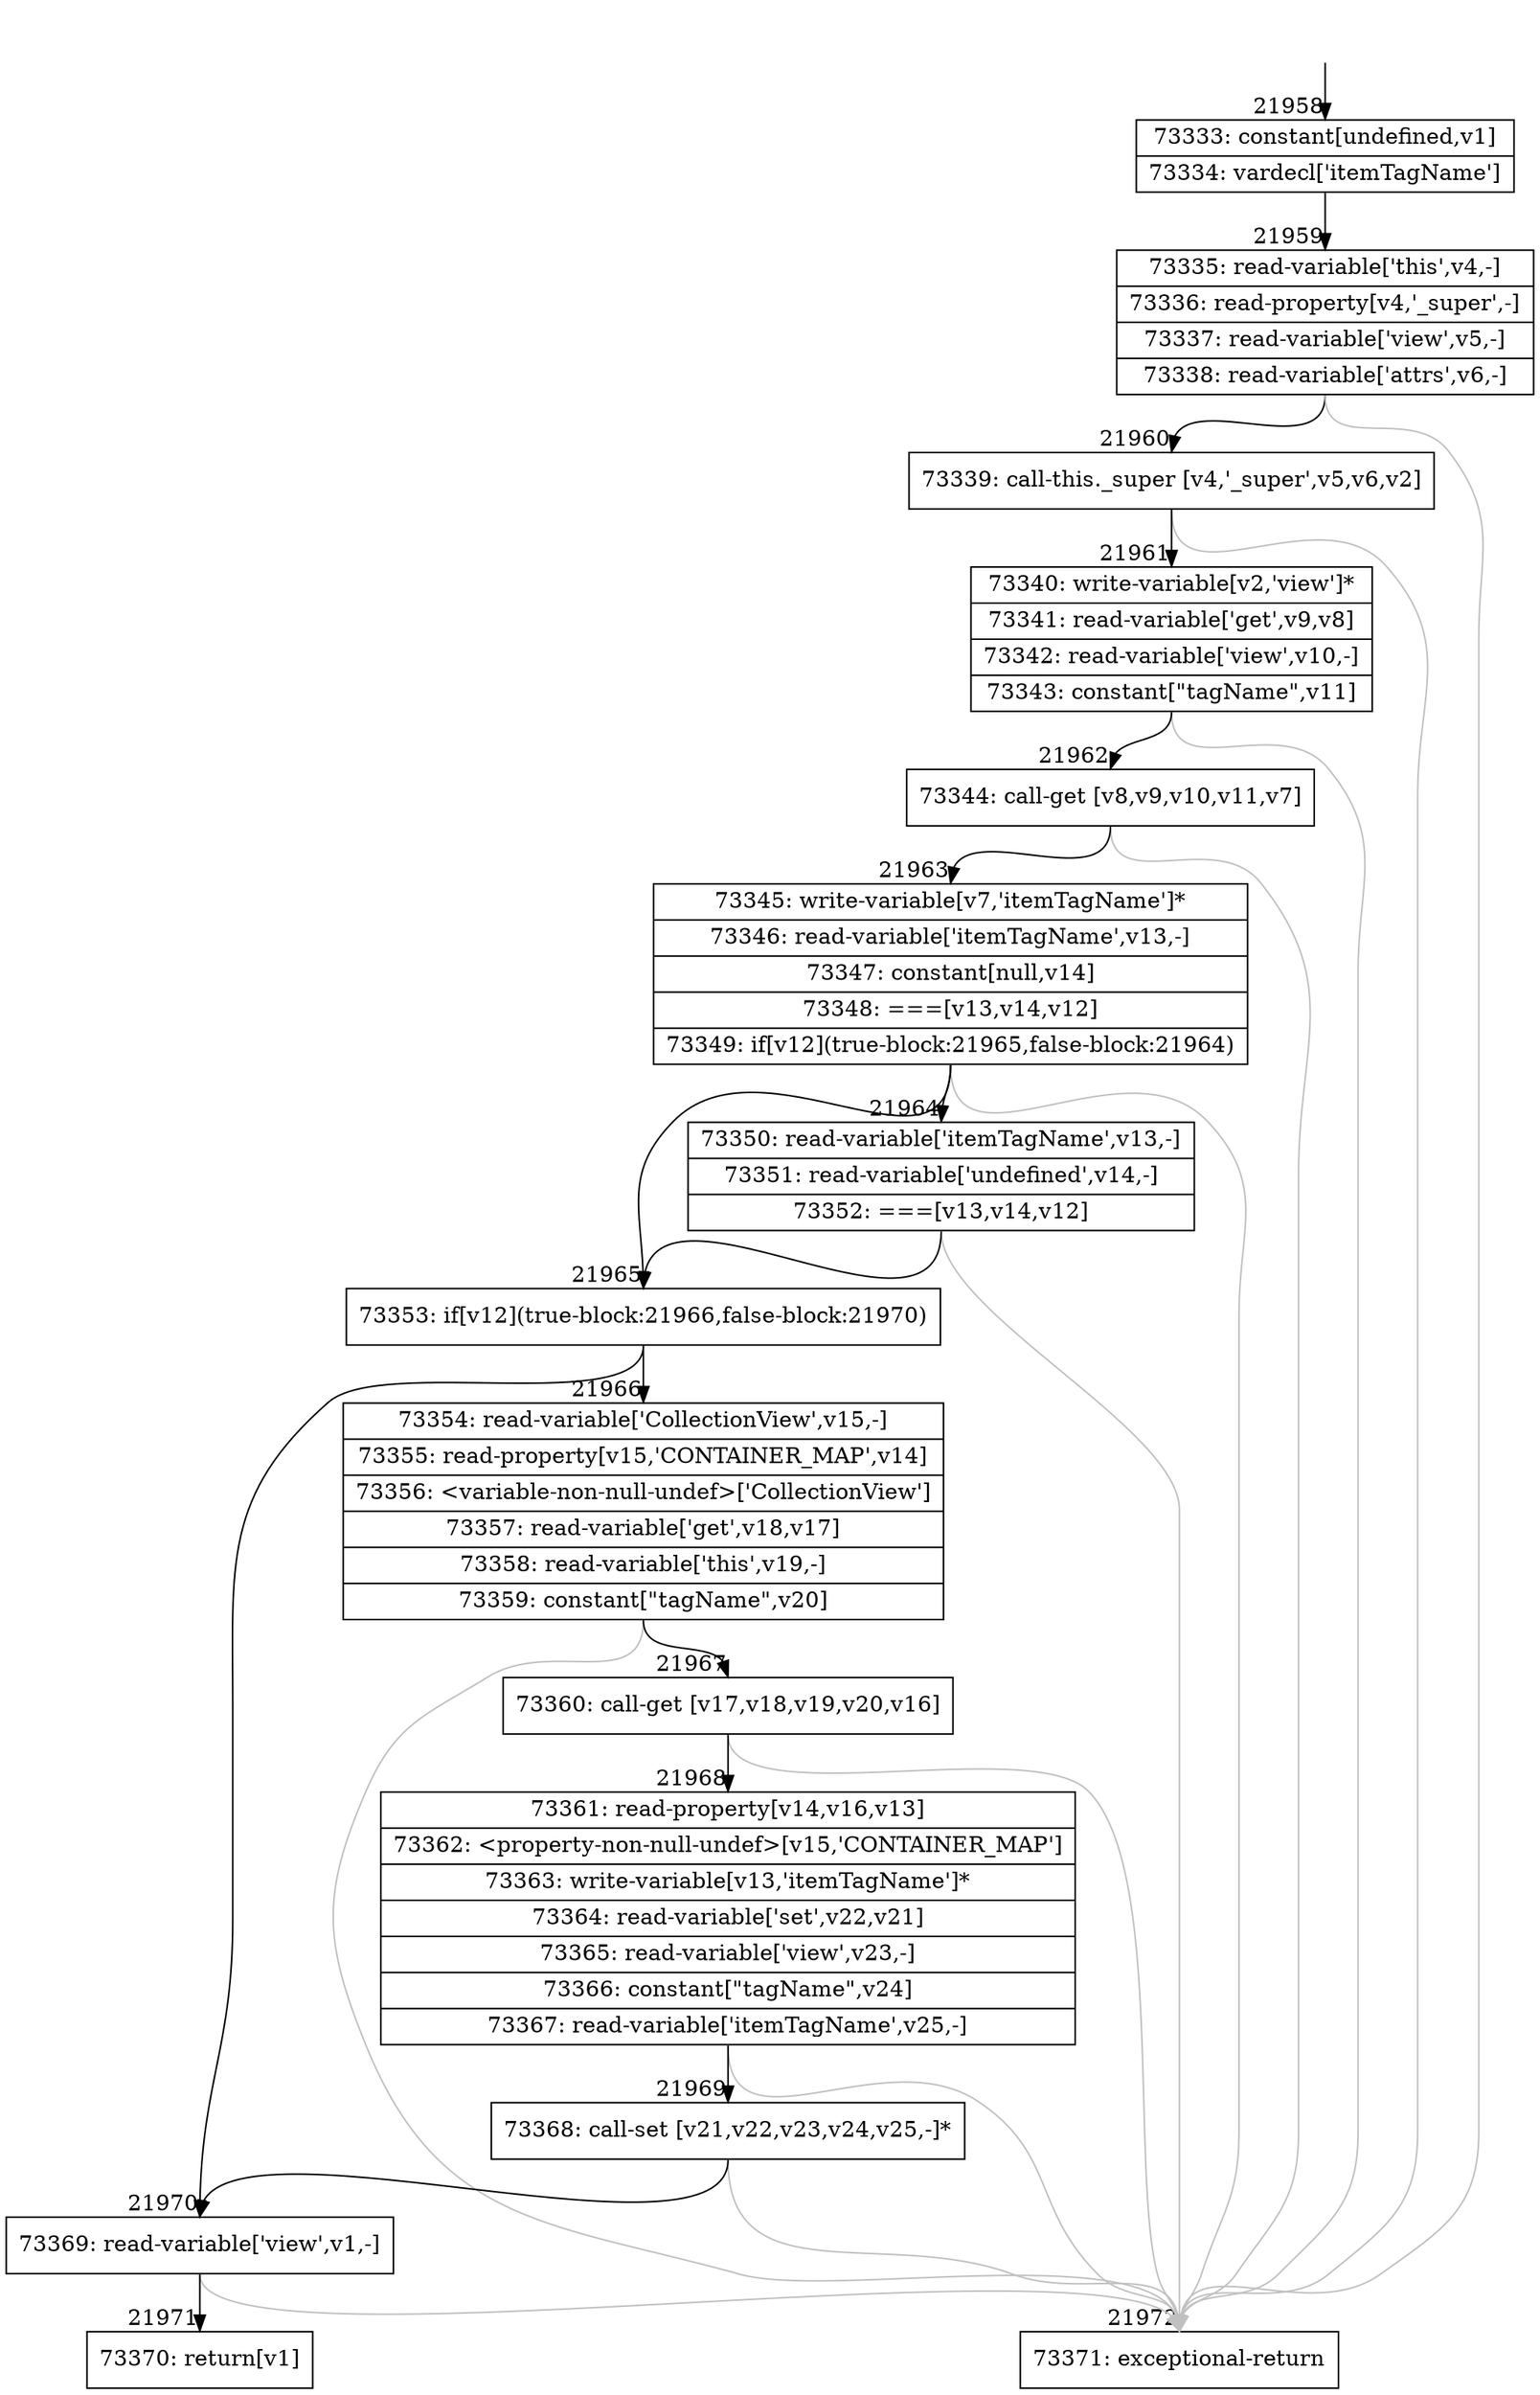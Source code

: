 digraph {
rankdir="TD"
BB_entry1917[shape=none,label=""];
BB_entry1917 -> BB21958 [tailport=s, headport=n, headlabel="    21958"]
BB21958 [shape=record label="{73333: constant[undefined,v1]|73334: vardecl['itemTagName']}" ] 
BB21958 -> BB21959 [tailport=s, headport=n, headlabel="      21959"]
BB21959 [shape=record label="{73335: read-variable['this',v4,-]|73336: read-property[v4,'_super',-]|73337: read-variable['view',v5,-]|73338: read-variable['attrs',v6,-]}" ] 
BB21959 -> BB21960 [tailport=s, headport=n, headlabel="      21960"]
BB21959 -> BB21972 [tailport=s, headport=n, color=gray, headlabel="      21972"]
BB21960 [shape=record label="{73339: call-this._super [v4,'_super',v5,v6,v2]}" ] 
BB21960 -> BB21961 [tailport=s, headport=n, headlabel="      21961"]
BB21960 -> BB21972 [tailport=s, headport=n, color=gray]
BB21961 [shape=record label="{73340: write-variable[v2,'view']*|73341: read-variable['get',v9,v8]|73342: read-variable['view',v10,-]|73343: constant[\"tagName\",v11]}" ] 
BB21961 -> BB21962 [tailport=s, headport=n, headlabel="      21962"]
BB21961 -> BB21972 [tailport=s, headport=n, color=gray]
BB21962 [shape=record label="{73344: call-get [v8,v9,v10,v11,v7]}" ] 
BB21962 -> BB21963 [tailport=s, headport=n, headlabel="      21963"]
BB21962 -> BB21972 [tailport=s, headport=n, color=gray]
BB21963 [shape=record label="{73345: write-variable[v7,'itemTagName']*|73346: read-variable['itemTagName',v13,-]|73347: constant[null,v14]|73348: ===[v13,v14,v12]|73349: if[v12](true-block:21965,false-block:21964)}" ] 
BB21963 -> BB21965 [tailport=s, headport=n, headlabel="      21965"]
BB21963 -> BB21964 [tailport=s, headport=n, headlabel="      21964"]
BB21963 -> BB21972 [tailport=s, headport=n, color=gray]
BB21964 [shape=record label="{73350: read-variable['itemTagName',v13,-]|73351: read-variable['undefined',v14,-]|73352: ===[v13,v14,v12]}" ] 
BB21964 -> BB21965 [tailport=s, headport=n]
BB21964 -> BB21972 [tailport=s, headport=n, color=gray]
BB21965 [shape=record label="{73353: if[v12](true-block:21966,false-block:21970)}" ] 
BB21965 -> BB21966 [tailport=s, headport=n, headlabel="      21966"]
BB21965 -> BB21970 [tailport=s, headport=n, headlabel="      21970"]
BB21966 [shape=record label="{73354: read-variable['CollectionView',v15,-]|73355: read-property[v15,'CONTAINER_MAP',v14]|73356: \<variable-non-null-undef\>['CollectionView']|73357: read-variable['get',v18,v17]|73358: read-variable['this',v19,-]|73359: constant[\"tagName\",v20]}" ] 
BB21966 -> BB21967 [tailport=s, headport=n, headlabel="      21967"]
BB21966 -> BB21972 [tailport=s, headport=n, color=gray]
BB21967 [shape=record label="{73360: call-get [v17,v18,v19,v20,v16]}" ] 
BB21967 -> BB21968 [tailport=s, headport=n, headlabel="      21968"]
BB21967 -> BB21972 [tailport=s, headport=n, color=gray]
BB21968 [shape=record label="{73361: read-property[v14,v16,v13]|73362: \<property-non-null-undef\>[v15,'CONTAINER_MAP']|73363: write-variable[v13,'itemTagName']*|73364: read-variable['set',v22,v21]|73365: read-variable['view',v23,-]|73366: constant[\"tagName\",v24]|73367: read-variable['itemTagName',v25,-]}" ] 
BB21968 -> BB21969 [tailport=s, headport=n, headlabel="      21969"]
BB21968 -> BB21972 [tailport=s, headport=n, color=gray]
BB21969 [shape=record label="{73368: call-set [v21,v22,v23,v24,v25,-]*}" ] 
BB21969 -> BB21970 [tailport=s, headport=n]
BB21969 -> BB21972 [tailport=s, headport=n, color=gray]
BB21970 [shape=record label="{73369: read-variable['view',v1,-]}" ] 
BB21970 -> BB21971 [tailport=s, headport=n, headlabel="      21971"]
BB21970 -> BB21972 [tailport=s, headport=n, color=gray]
BB21971 [shape=record label="{73370: return[v1]}" ] 
BB21972 [shape=record label="{73371: exceptional-return}" ] 
//#$~ 41249
}
